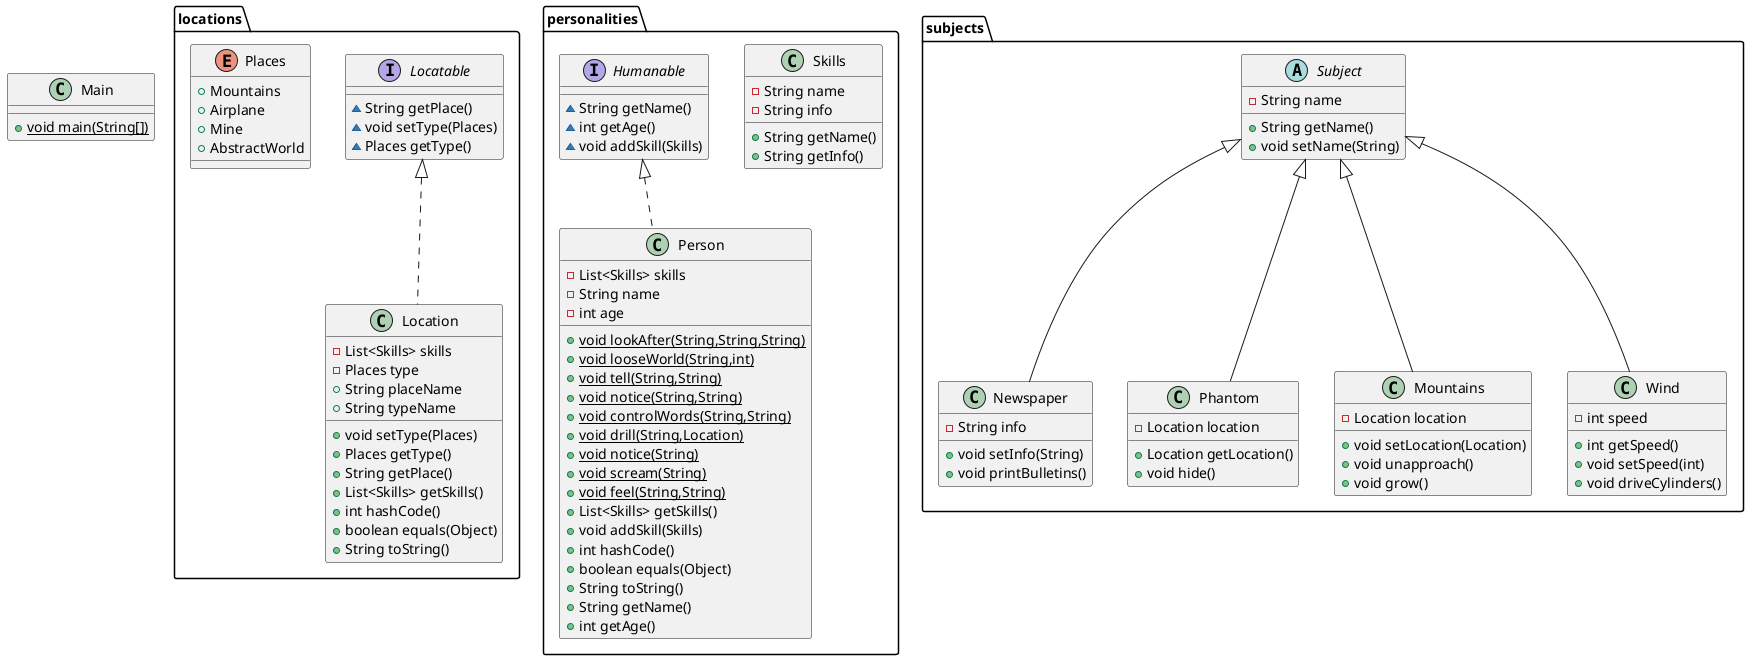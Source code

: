 @startuml
interface locations.Locatable {
~ String getPlace()
~ void setType(Places)
~ Places getType()
}
class personalities.Skills {
- String name
- String info
+ String getName()
+ String getInfo()
}
class Main {
+ {static} void main(String[])
}
class personalities.Person {
- List<Skills> skills
- String name
- int age
+ {static} void lookAfter(String,String,String)
+ {static} void looseWorld(String,int)
+ {static} void tell(String,String)
+ {static} void notice(String,String)
+ {static} void controlWords(String,String)
+ {static} void drill(String,Location)
+ {static} void notice(String)
+ {static} void scream(String)
+ {static} void feel(String,String)
+ List<Skills> getSkills()
+ void addSkill(Skills)
+ int hashCode()
+ boolean equals(Object)
+ String toString()
+ String getName()
+ int getAge()
}
abstract class subjects.Subject {
- String name
+ String getName()
+ void setName(String)
}
class subjects.Newspaper {
- String info
+ void setInfo(String)
+ void printBulletins()
}
class subjects.Phantom {
- Location location
+ Location getLocation()
+ void hide()
}
class subjects.Mountains {
- Location location
+ void setLocation(Location)
+ void unapproach()
+ void grow()
}
class subjects.Wind {
- int speed
+ int getSpeed()
+ void setSpeed(int)
+ void driveCylinders()
}
interface personalities.Humanable {
~ String getName()
~ int getAge()
~ void addSkill(Skills)
}
class locations.Location {
- List<Skills> skills
- Places type
+ String placeName
+ String typeName
+ void setType(Places)
+ Places getType()
+ String getPlace()
+ List<Skills> getSkills()
+ int hashCode()
+ boolean equals(Object)
+ String toString()
}
enum locations.Places {
+  Mountains
+  Airplane
+  Mine
+  AbstractWorld
}


personalities.Humanable <|.. personalities.Person
subjects.Subject <|-- subjects.Newspaper
subjects.Subject <|-- subjects.Phantom
subjects.Subject <|-- subjects.Mountains
subjects.Subject <|-- subjects.Wind
locations.Locatable <|.. locations.Location
@enduml
